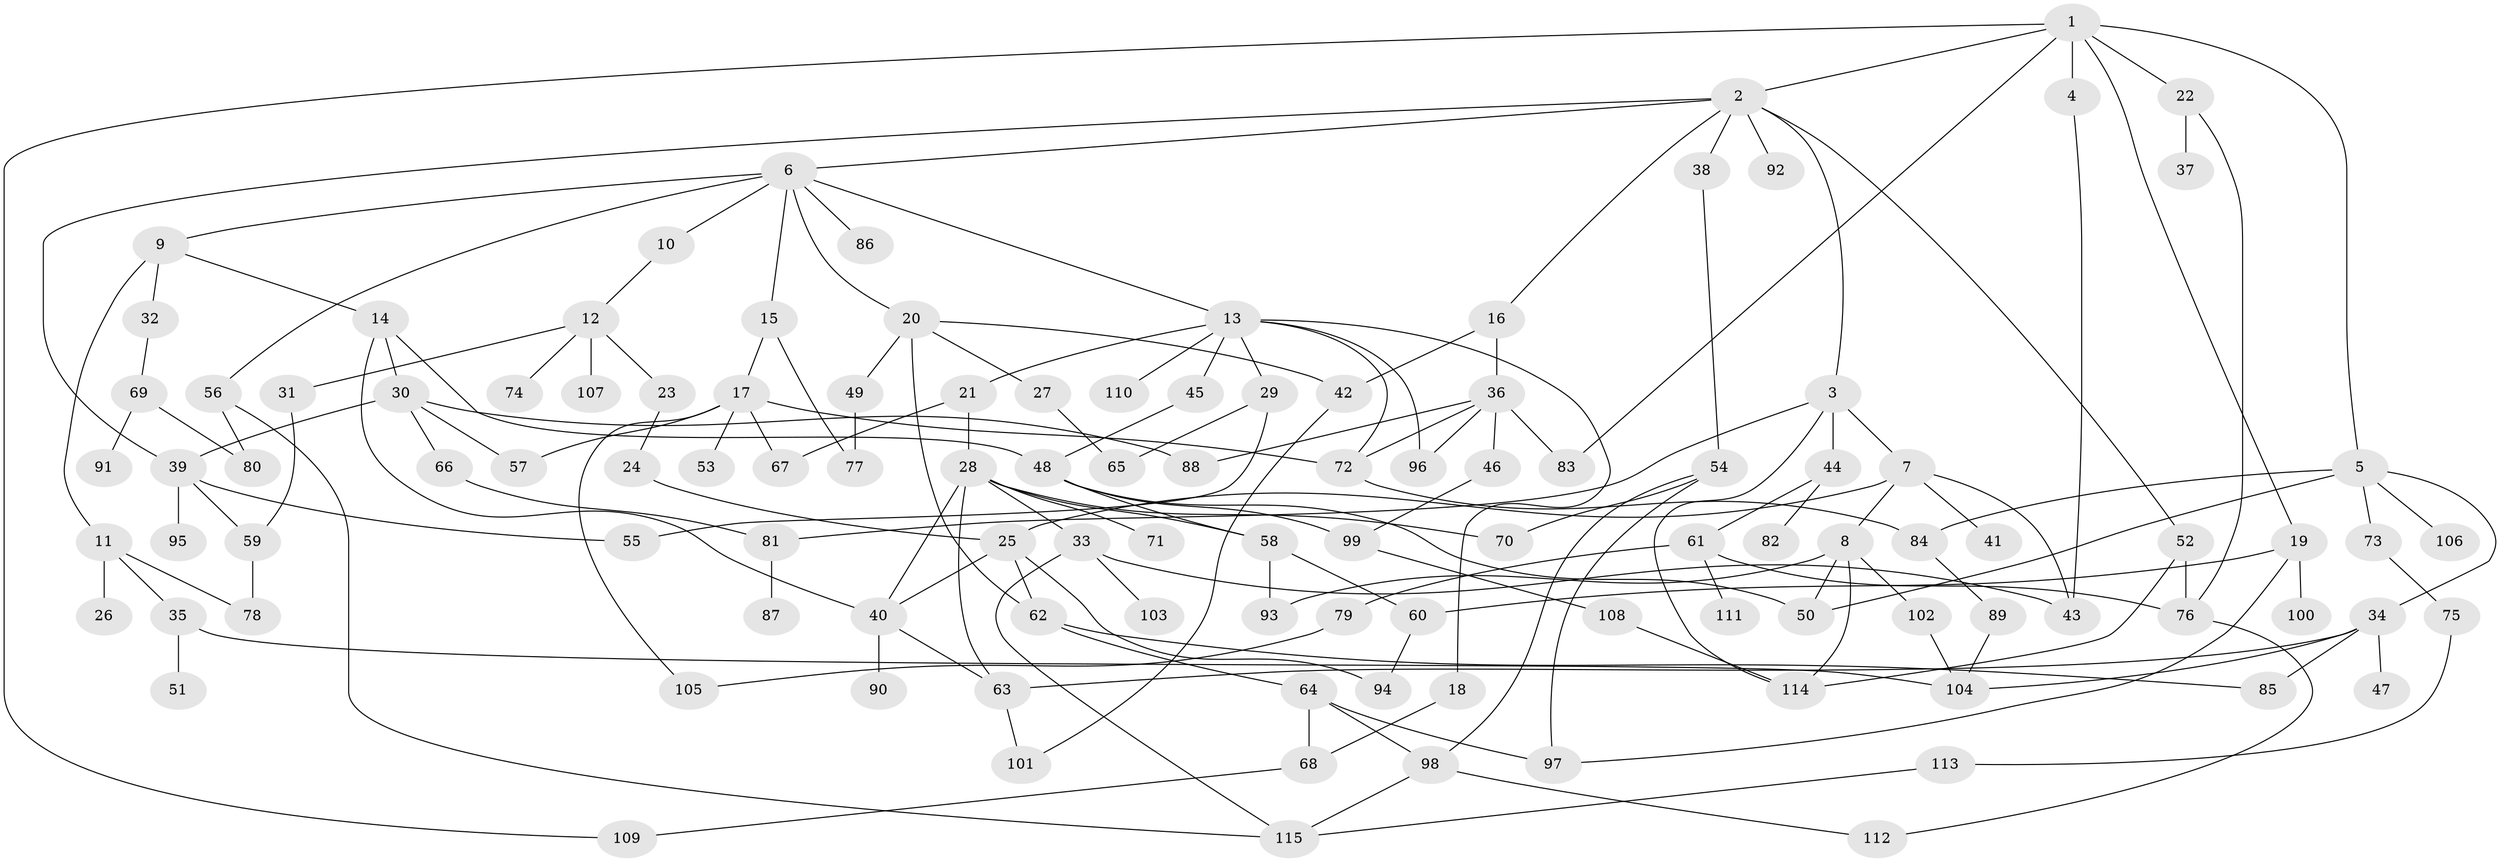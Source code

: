 // coarse degree distribution, {7: 0.07792207792207792, 8: 0.012987012987012988, 6: 0.06493506493506493, 2: 0.2727272727272727, 5: 0.09090909090909091, 4: 0.1038961038961039, 3: 0.19480519480519481, 1: 0.16883116883116883, 9: 0.012987012987012988}
// Generated by graph-tools (version 1.1) at 2025/41/03/06/25 10:41:29]
// undirected, 115 vertices, 168 edges
graph export_dot {
graph [start="1"]
  node [color=gray90,style=filled];
  1;
  2;
  3;
  4;
  5;
  6;
  7;
  8;
  9;
  10;
  11;
  12;
  13;
  14;
  15;
  16;
  17;
  18;
  19;
  20;
  21;
  22;
  23;
  24;
  25;
  26;
  27;
  28;
  29;
  30;
  31;
  32;
  33;
  34;
  35;
  36;
  37;
  38;
  39;
  40;
  41;
  42;
  43;
  44;
  45;
  46;
  47;
  48;
  49;
  50;
  51;
  52;
  53;
  54;
  55;
  56;
  57;
  58;
  59;
  60;
  61;
  62;
  63;
  64;
  65;
  66;
  67;
  68;
  69;
  70;
  71;
  72;
  73;
  74;
  75;
  76;
  77;
  78;
  79;
  80;
  81;
  82;
  83;
  84;
  85;
  86;
  87;
  88;
  89;
  90;
  91;
  92;
  93;
  94;
  95;
  96;
  97;
  98;
  99;
  100;
  101;
  102;
  103;
  104;
  105;
  106;
  107;
  108;
  109;
  110;
  111;
  112;
  113;
  114;
  115;
  1 -- 2;
  1 -- 4;
  1 -- 5;
  1 -- 19;
  1 -- 22;
  1 -- 83;
  1 -- 109;
  2 -- 3;
  2 -- 6;
  2 -- 16;
  2 -- 38;
  2 -- 52;
  2 -- 92;
  2 -- 39;
  3 -- 7;
  3 -- 44;
  3 -- 114;
  3 -- 81;
  4 -- 43;
  5 -- 34;
  5 -- 73;
  5 -- 84;
  5 -- 106;
  5 -- 50;
  6 -- 9;
  6 -- 10;
  6 -- 13;
  6 -- 15;
  6 -- 20;
  6 -- 56;
  6 -- 86;
  7 -- 8;
  7 -- 41;
  7 -- 25;
  7 -- 43;
  8 -- 102;
  8 -- 93;
  8 -- 114;
  8 -- 50;
  9 -- 11;
  9 -- 14;
  9 -- 32;
  10 -- 12;
  11 -- 26;
  11 -- 35;
  11 -- 78;
  12 -- 23;
  12 -- 31;
  12 -- 74;
  12 -- 107;
  13 -- 18;
  13 -- 21;
  13 -- 29;
  13 -- 45;
  13 -- 96;
  13 -- 110;
  13 -- 72;
  14 -- 30;
  14 -- 40;
  14 -- 48;
  15 -- 17;
  15 -- 77;
  16 -- 36;
  16 -- 42;
  17 -- 53;
  17 -- 57;
  17 -- 72;
  17 -- 67;
  17 -- 105;
  18 -- 68;
  19 -- 100;
  19 -- 60;
  19 -- 97;
  20 -- 27;
  20 -- 49;
  20 -- 62;
  20 -- 42;
  21 -- 28;
  21 -- 67;
  22 -- 37;
  22 -- 76;
  23 -- 24;
  24 -- 25;
  25 -- 94;
  25 -- 40;
  25 -- 62;
  27 -- 65;
  28 -- 33;
  28 -- 71;
  28 -- 63;
  28 -- 70;
  28 -- 40;
  28 -- 58;
  29 -- 55;
  29 -- 65;
  30 -- 39;
  30 -- 66;
  30 -- 57;
  30 -- 88;
  31 -- 59;
  32 -- 69;
  33 -- 103;
  33 -- 115;
  33 -- 43;
  34 -- 47;
  34 -- 63;
  34 -- 104;
  34 -- 85;
  35 -- 51;
  35 -- 104;
  36 -- 46;
  36 -- 88;
  36 -- 72;
  36 -- 96;
  36 -- 83;
  38 -- 54;
  39 -- 95;
  39 -- 55;
  39 -- 59;
  40 -- 90;
  40 -- 63;
  42 -- 101;
  44 -- 61;
  44 -- 82;
  45 -- 48;
  46 -- 99;
  48 -- 50;
  48 -- 58;
  48 -- 99;
  49 -- 77;
  52 -- 76;
  52 -- 114;
  54 -- 70;
  54 -- 97;
  54 -- 98;
  56 -- 115;
  56 -- 80;
  58 -- 60;
  58 -- 93;
  59 -- 78;
  60 -- 94;
  61 -- 79;
  61 -- 111;
  61 -- 76;
  62 -- 64;
  62 -- 85;
  63 -- 101;
  64 -- 97;
  64 -- 98;
  64 -- 68;
  66 -- 81;
  68 -- 109;
  69 -- 80;
  69 -- 91;
  72 -- 84;
  73 -- 75;
  75 -- 113;
  76 -- 112;
  79 -- 105;
  81 -- 87;
  84 -- 89;
  89 -- 104;
  98 -- 112;
  98 -- 115;
  99 -- 108;
  102 -- 104;
  108 -- 114;
  113 -- 115;
}
